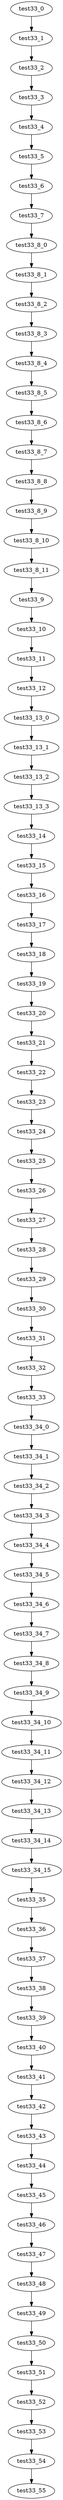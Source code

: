 digraph G {
test33_0->test33_1;
test33_1->test33_2;
test33_2->test33_3;
test33_3->test33_4;
test33_4->test33_5;
test33_5->test33_6;
test33_6->test33_7;
test33_7->test33_8_0;
test33_8_0->test33_8_1;
test33_8_1->test33_8_2;
test33_8_2->test33_8_3;
test33_8_3->test33_8_4;
test33_8_4->test33_8_5;
test33_8_5->test33_8_6;
test33_8_6->test33_8_7;
test33_8_7->test33_8_8;
test33_8_8->test33_8_9;
test33_8_9->test33_8_10;
test33_8_10->test33_8_11;
test33_8_11->test33_9;
test33_9->test33_10;
test33_10->test33_11;
test33_11->test33_12;
test33_12->test33_13_0;
test33_13_0->test33_13_1;
test33_13_1->test33_13_2;
test33_13_2->test33_13_3;
test33_13_3->test33_14;
test33_14->test33_15;
test33_15->test33_16;
test33_16->test33_17;
test33_17->test33_18;
test33_18->test33_19;
test33_19->test33_20;
test33_20->test33_21;
test33_21->test33_22;
test33_22->test33_23;
test33_23->test33_24;
test33_24->test33_25;
test33_25->test33_26;
test33_26->test33_27;
test33_27->test33_28;
test33_28->test33_29;
test33_29->test33_30;
test33_30->test33_31;
test33_31->test33_32;
test33_32->test33_33;
test33_33->test33_34_0;
test33_34_0->test33_34_1;
test33_34_1->test33_34_2;
test33_34_2->test33_34_3;
test33_34_3->test33_34_4;
test33_34_4->test33_34_5;
test33_34_5->test33_34_6;
test33_34_6->test33_34_7;
test33_34_7->test33_34_8;
test33_34_8->test33_34_9;
test33_34_9->test33_34_10;
test33_34_10->test33_34_11;
test33_34_11->test33_34_12;
test33_34_12->test33_34_13;
test33_34_13->test33_34_14;
test33_34_14->test33_34_15;
test33_34_15->test33_35;
test33_35->test33_36;
test33_36->test33_37;
test33_37->test33_38;
test33_38->test33_39;
test33_39->test33_40;
test33_40->test33_41;
test33_41->test33_42;
test33_42->test33_43;
test33_43->test33_44;
test33_44->test33_45;
test33_45->test33_46;
test33_46->test33_47;
test33_47->test33_48;
test33_48->test33_49;
test33_49->test33_50;
test33_50->test33_51;
test33_51->test33_52;
test33_52->test33_53;
test33_53->test33_54;
test33_54->test33_55;

}
